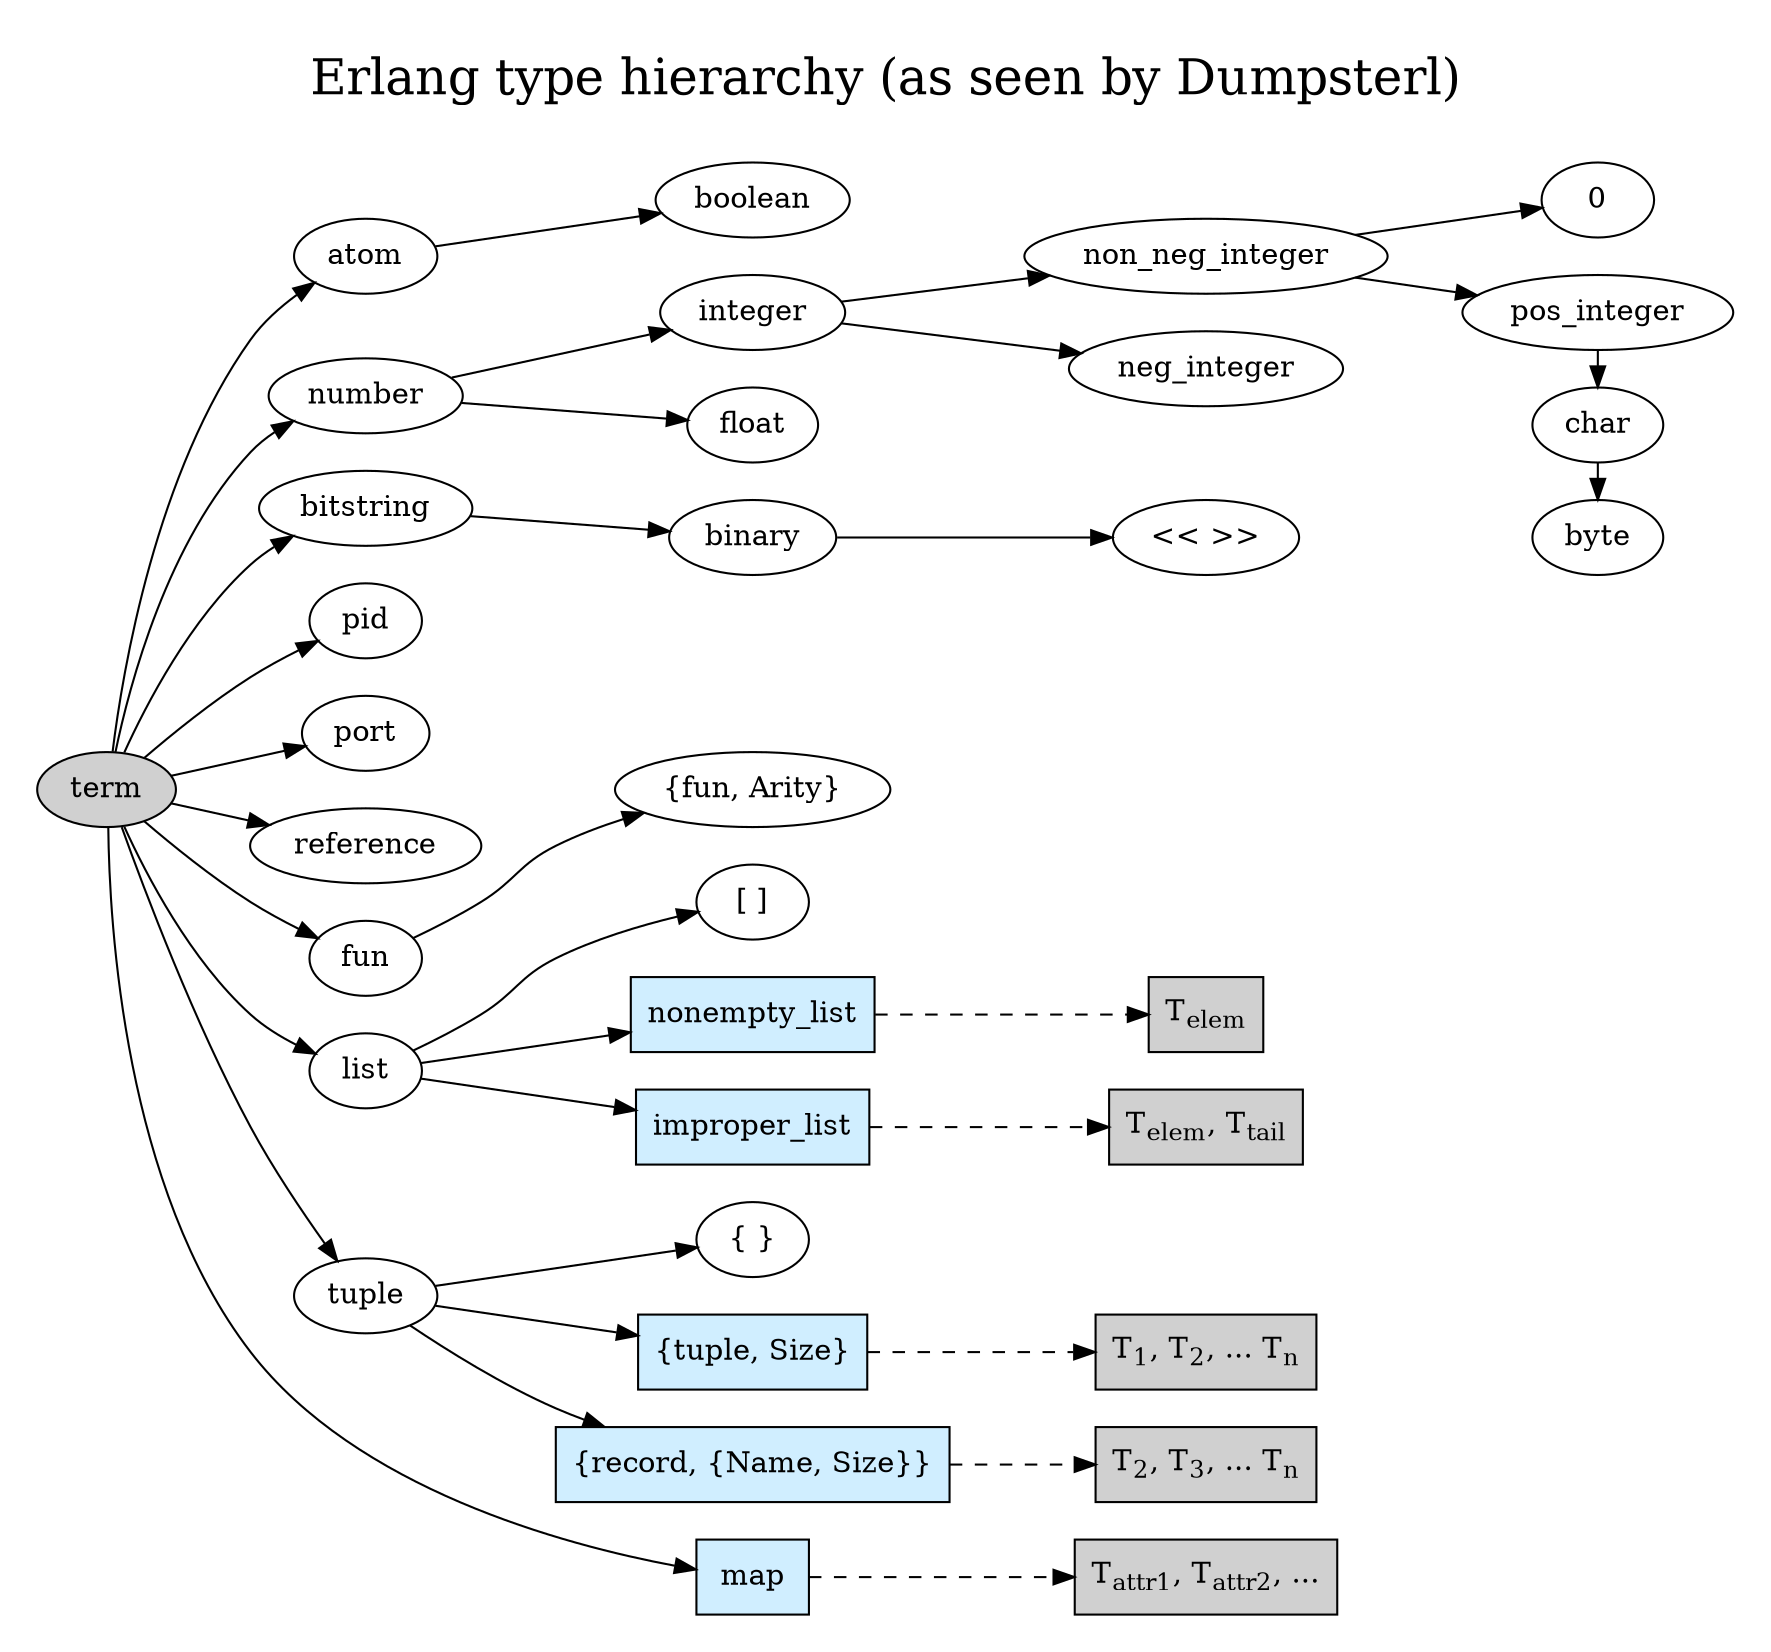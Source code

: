 digraph type_hierarchy {
        rankdir=LR;
        node [fontname="NewCenturySchlbk-Roman"];
        ordering=out;
        pad=0.25;

        fontsize=24;
        label=<<TABLE BORDER="0" CELLBORDER="0"><TR><TD VALIGN="top" HEIGHT="48">Erlang type hierarchy (as seen by Dumpsterl)</TD></TR></TABLE>>;
        labelloc=top;
        labeljust=center;

        {
                node [style=filled; fillcolor="#D0D0D0"];
                term;
        }

        {
                node [shape=box; style=filled; fillcolor="#D0EEFF"];
                rank = same;

                map;
                nonempty_list;
                improper_list;
                "{tuple, Size}";
                "{record, {Name, Size}}";
        }

        {
                node [shape=box; style=filled; fillcolor="#D0D0D0"];
                _attrs [label=<T<SUB>attr1</SUB>, T<SUB>attr2</SUB>, ...>];
                _nonempty_elements [label=<T<SUB>elem</SUB>>];
                _improper_elements [label=<T<SUB>elem</SUB>, T<SUB>tail</SUB>>];
                _tuple_fields [label=<T<SUB>1</SUB>, T<SUB>2</SUB>, ... T<SUB>n</SUB>>];
                _record_fields [label=<T<SUB>2</SUB>, T<SUB>3</SUB>, ... T<SUB>n</SUB>>];
        }

        {       /* This is a hack to spare some figure real estate. */
                rank = same;
                pos_integer; char; byte;
        }

        term -> atom;
        term -> number;
        term -> bitstring;
        term -> pid;
        term -> port;
        term -> reference;
        term -> fun;
        term -> list;
        term -> tuple;
        term -> map;

        atom -> boolean;

        number -> integer;
        number -> float;

        integer -> non_neg_integer;
        integer -> neg_integer;

        non_neg_integer -> 0;
        non_neg_integer -> pos_integer;

        pos_integer -> char;

        char -> byte;

        bitstring -> binary;
        binary -> "<< >>";

        fun -> "{fun, Arity}";

        list -> "[ ]";
        list -> nonempty_list;
        list -> improper_list;

        tuple -> "{ }";
        tuple -> "{tuple, Size}";
        tuple -> "{record, {Name, Size}}";

        nonempty_list -> _nonempty_elements [style="dashed"];
        improper_list -> _improper_elements [style="dashed"];
        "{tuple, Size}" -> _tuple_fields [style="dashed"];
        "{record, {Name, Size}}" -> _record_fields [style="dashed"];
        map -> _attrs [style="dashed"];
}
